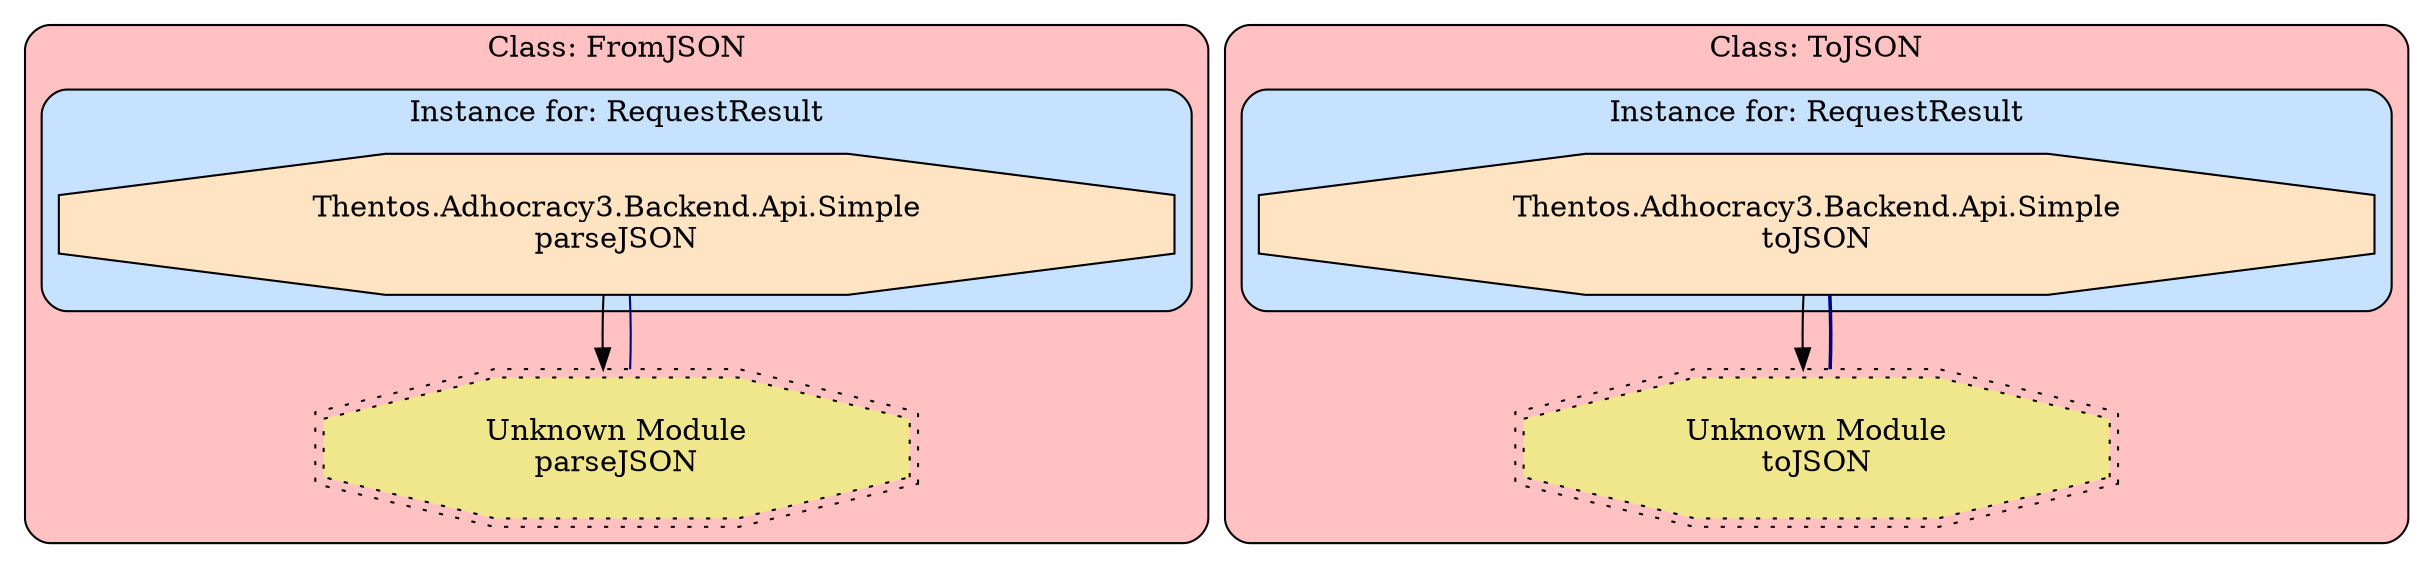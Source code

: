 digraph "Overall core" {
    node [margin="0.4,0.1"
         ,style=filled];
    subgraph cluster_Class_FromJSON {
        graph [label="Class: FromJSON"
              ,style="filled,rounded"
              ,fillcolor=rosybrown1];
        subgraph cluster_Class_FromJSON_Data_RequestResult {
            graph [label="Instance for: RequestResult"
                  ,style="filled,rounded"
                  ,fillcolor=slategray1];
            54 [label="Thentos.Adhocracy3.Backend.Api.Simple\nparseJSON"
               ,shape=octagon
               ,fillcolor=bisque
               ,style="filled,solid"];
        }
        121 [label="Unknown Module\nparseJSON"
            ,shape=doubleoctagon
            ,fillcolor=khaki
            ,style="filled,dotted"];
    }
    subgraph cluster_Class_ToJSON {
        graph [label="Class: ToJSON"
              ,style="filled,rounded"
              ,fillcolor=rosybrown1];
        subgraph cluster_Class_ToJSON_Data_RequestResult {
            graph [label="Instance for: RequestResult"
                  ,style="filled,rounded"
                  ,fillcolor=slategray1];
            76 [label="Thentos.Adhocracy3.Backend.Api.Simple\ntoJSON"
               ,shape=octagon
               ,fillcolor=bisque
               ,style="filled,solid"];
        }
        124 [label="Unknown Module\ntoJSON"
            ,shape=doubleoctagon
            ,fillcolor=khaki
            ,style="filled,dotted"];
    }
    54 -> 121 [penwidth=1
              ,color=black];
    76 -> 124 [penwidth=1
              ,color=black];
    121 -> 54 [penwidth=1
              ,color=navy
              ,dir=none];
    124 -> 76 [penwidth=1.6931471805599454
              ,color=navy
              ,dir=none];
}
